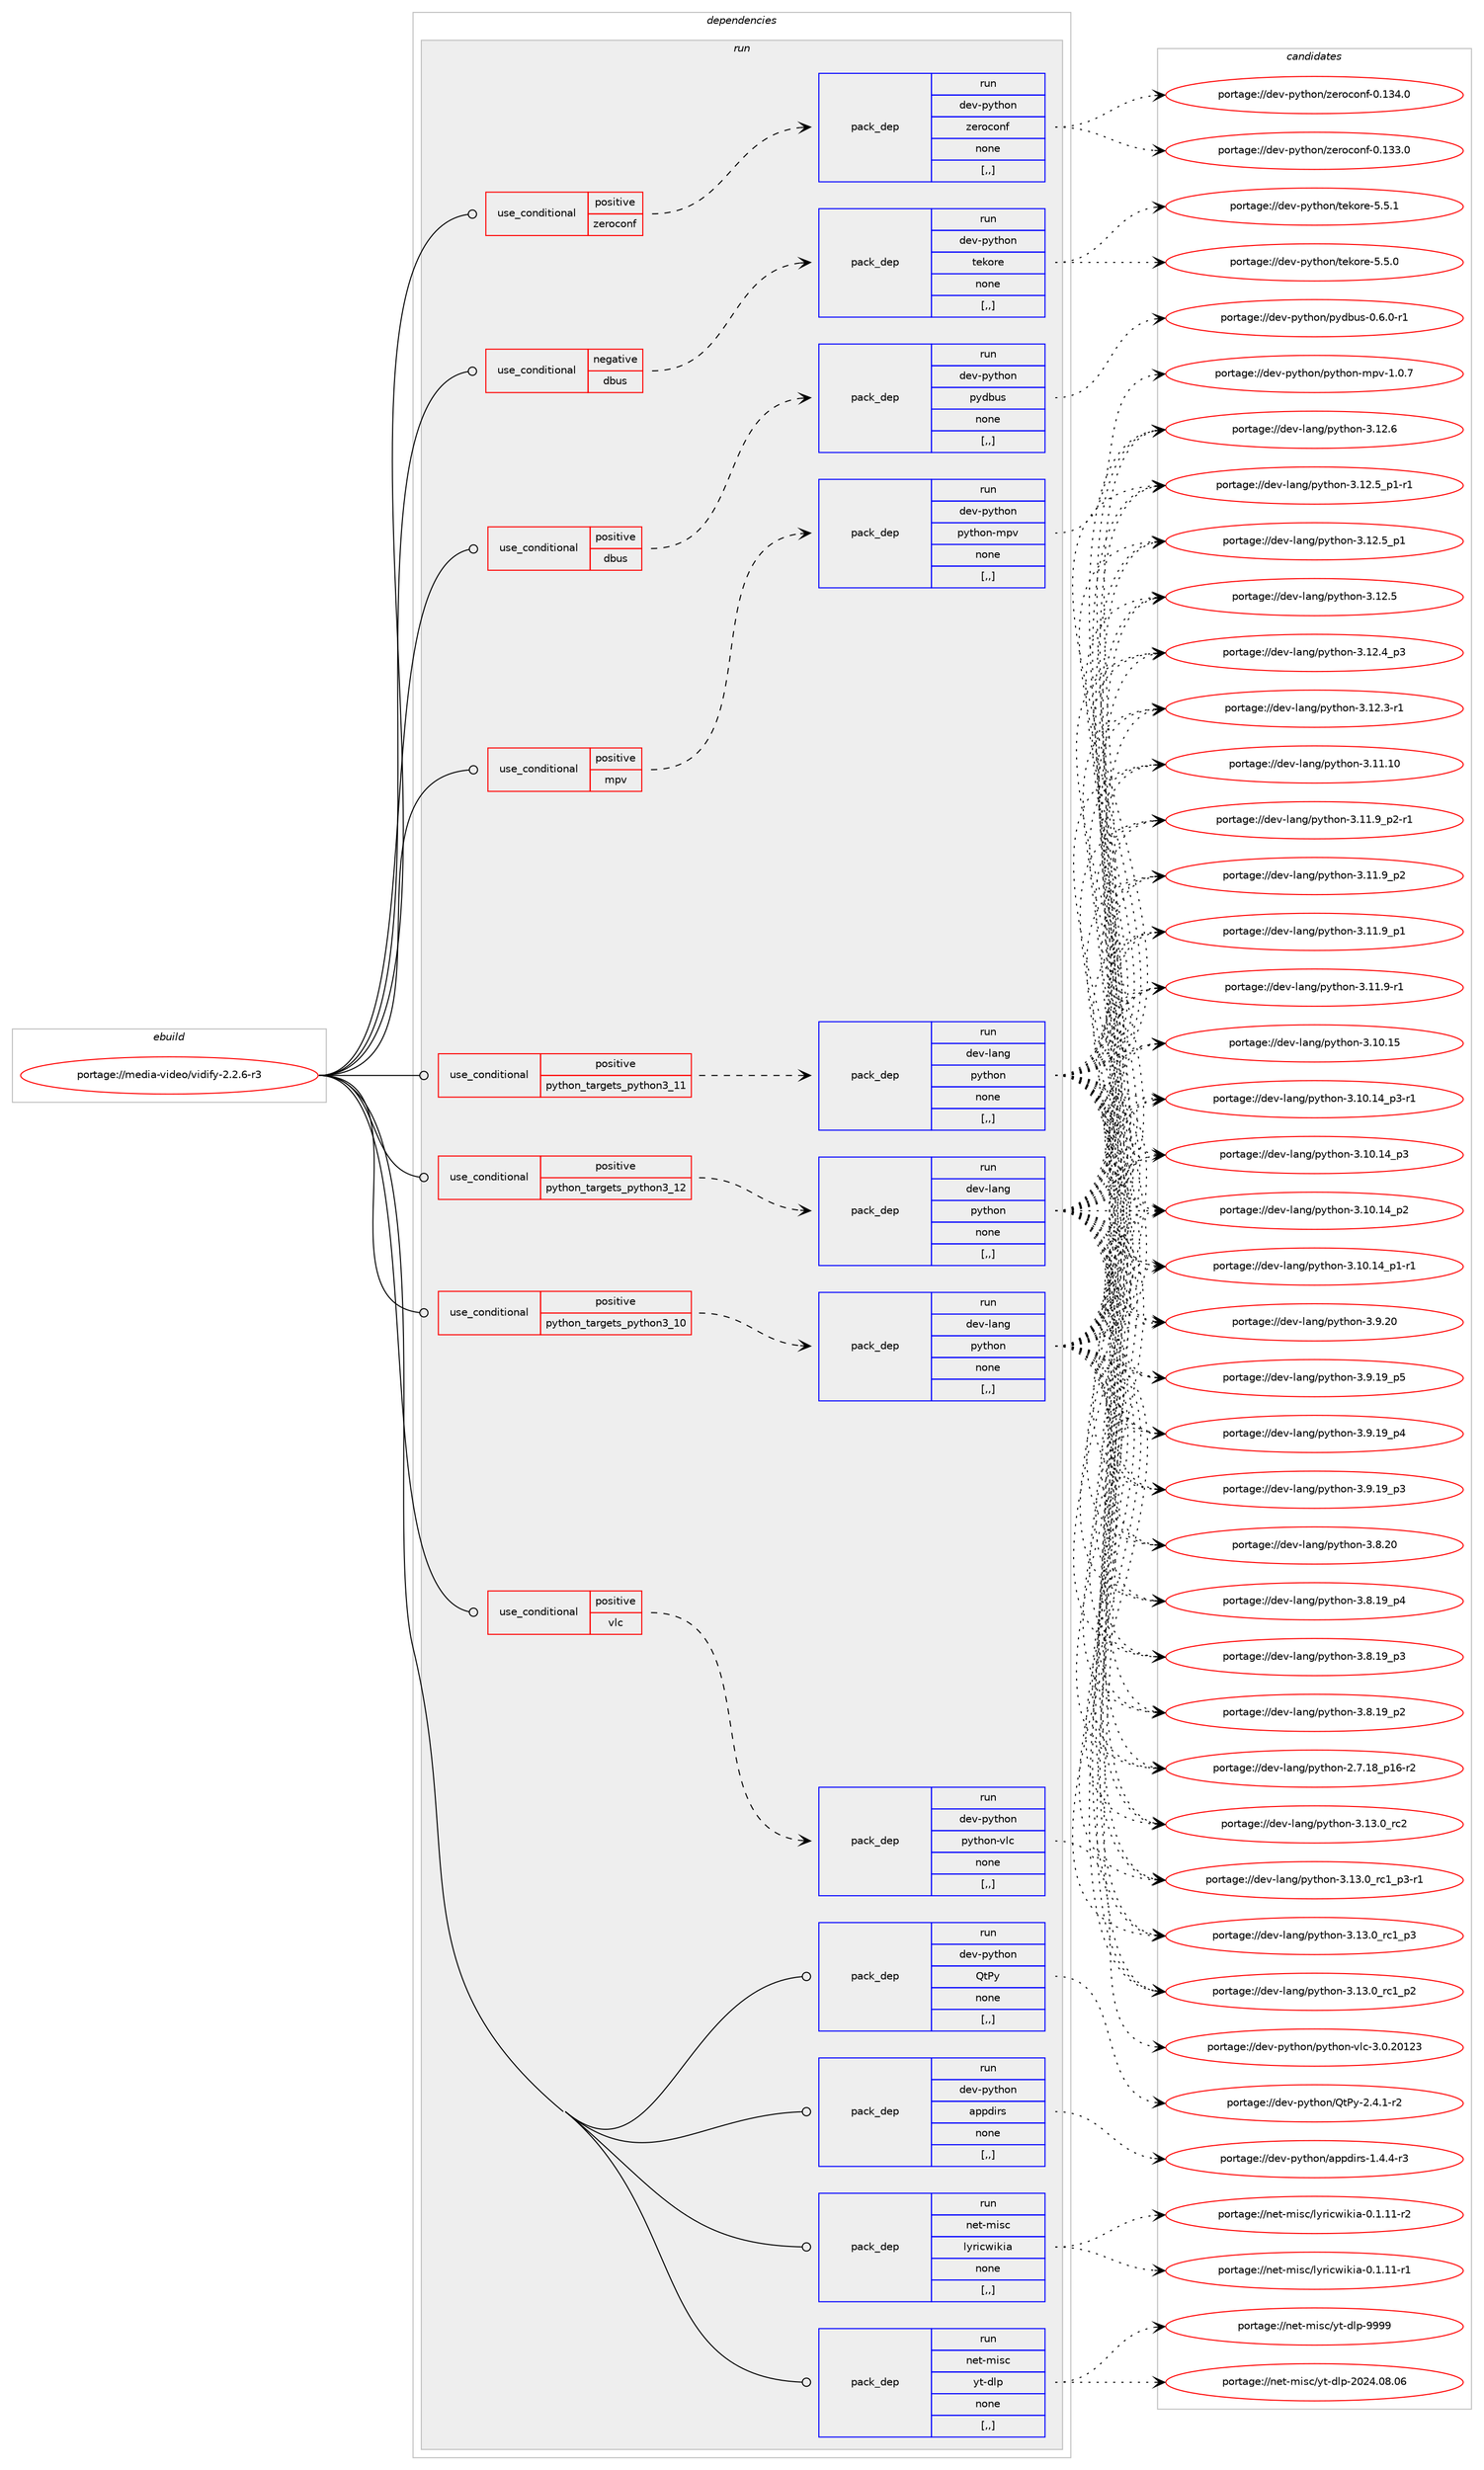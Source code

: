 digraph prolog {

# *************
# Graph options
# *************

newrank=true;
concentrate=true;
compound=true;
graph [rankdir=LR,fontname=Helvetica,fontsize=10,ranksep=1.5];#, ranksep=2.5, nodesep=0.2];
edge  [arrowhead=vee];
node  [fontname=Helvetica,fontsize=10];

# **********
# The ebuild
# **********

subgraph cluster_leftcol {
color=gray;
label=<<i>ebuild</i>>;
id [label="portage://media-video/vidify-2.2.6-r3", color=red, width=4, href="../media-video/vidify-2.2.6-r3.svg"];
}

# ****************
# The dependencies
# ****************

subgraph cluster_midcol {
color=gray;
label=<<i>dependencies</i>>;
subgraph cluster_compile {
fillcolor="#eeeeee";
style=filled;
label=<<i>compile</i>>;
}
subgraph cluster_compileandrun {
fillcolor="#eeeeee";
style=filled;
label=<<i>compile and run</i>>;
}
subgraph cluster_run {
fillcolor="#eeeeee";
style=filled;
label=<<i>run</i>>;
subgraph cond219964 {
dependency845803 [label=<<TABLE BORDER="0" CELLBORDER="1" CELLSPACING="0" CELLPADDING="4"><TR><TD ROWSPAN="3" CELLPADDING="10">use_conditional</TD></TR><TR><TD>negative</TD></TR><TR><TD>dbus</TD></TR></TABLE>>, shape=none, color=red];
subgraph pack619536 {
dependency845804 [label=<<TABLE BORDER="0" CELLBORDER="1" CELLSPACING="0" CELLPADDING="4" WIDTH="220"><TR><TD ROWSPAN="6" CELLPADDING="30">pack_dep</TD></TR><TR><TD WIDTH="110">run</TD></TR><TR><TD>dev-python</TD></TR><TR><TD>tekore</TD></TR><TR><TD>none</TD></TR><TR><TD>[,,]</TD></TR></TABLE>>, shape=none, color=blue];
}
dependency845803:e -> dependency845804:w [weight=20,style="dashed",arrowhead="vee"];
}
id:e -> dependency845803:w [weight=20,style="solid",arrowhead="odot"];
subgraph cond219965 {
dependency845805 [label=<<TABLE BORDER="0" CELLBORDER="1" CELLSPACING="0" CELLPADDING="4"><TR><TD ROWSPAN="3" CELLPADDING="10">use_conditional</TD></TR><TR><TD>positive</TD></TR><TR><TD>dbus</TD></TR></TABLE>>, shape=none, color=red];
subgraph pack619537 {
dependency845806 [label=<<TABLE BORDER="0" CELLBORDER="1" CELLSPACING="0" CELLPADDING="4" WIDTH="220"><TR><TD ROWSPAN="6" CELLPADDING="30">pack_dep</TD></TR><TR><TD WIDTH="110">run</TD></TR><TR><TD>dev-python</TD></TR><TR><TD>pydbus</TD></TR><TR><TD>none</TD></TR><TR><TD>[,,]</TD></TR></TABLE>>, shape=none, color=blue];
}
dependency845805:e -> dependency845806:w [weight=20,style="dashed",arrowhead="vee"];
}
id:e -> dependency845805:w [weight=20,style="solid",arrowhead="odot"];
subgraph cond219966 {
dependency845807 [label=<<TABLE BORDER="0" CELLBORDER="1" CELLSPACING="0" CELLPADDING="4"><TR><TD ROWSPAN="3" CELLPADDING="10">use_conditional</TD></TR><TR><TD>positive</TD></TR><TR><TD>mpv</TD></TR></TABLE>>, shape=none, color=red];
subgraph pack619538 {
dependency845808 [label=<<TABLE BORDER="0" CELLBORDER="1" CELLSPACING="0" CELLPADDING="4" WIDTH="220"><TR><TD ROWSPAN="6" CELLPADDING="30">pack_dep</TD></TR><TR><TD WIDTH="110">run</TD></TR><TR><TD>dev-python</TD></TR><TR><TD>python-mpv</TD></TR><TR><TD>none</TD></TR><TR><TD>[,,]</TD></TR></TABLE>>, shape=none, color=blue];
}
dependency845807:e -> dependency845808:w [weight=20,style="dashed",arrowhead="vee"];
}
id:e -> dependency845807:w [weight=20,style="solid",arrowhead="odot"];
subgraph cond219967 {
dependency845809 [label=<<TABLE BORDER="0" CELLBORDER="1" CELLSPACING="0" CELLPADDING="4"><TR><TD ROWSPAN="3" CELLPADDING="10">use_conditional</TD></TR><TR><TD>positive</TD></TR><TR><TD>python_targets_python3_10</TD></TR></TABLE>>, shape=none, color=red];
subgraph pack619539 {
dependency845810 [label=<<TABLE BORDER="0" CELLBORDER="1" CELLSPACING="0" CELLPADDING="4" WIDTH="220"><TR><TD ROWSPAN="6" CELLPADDING="30">pack_dep</TD></TR><TR><TD WIDTH="110">run</TD></TR><TR><TD>dev-lang</TD></TR><TR><TD>python</TD></TR><TR><TD>none</TD></TR><TR><TD>[,,]</TD></TR></TABLE>>, shape=none, color=blue];
}
dependency845809:e -> dependency845810:w [weight=20,style="dashed",arrowhead="vee"];
}
id:e -> dependency845809:w [weight=20,style="solid",arrowhead="odot"];
subgraph cond219968 {
dependency845811 [label=<<TABLE BORDER="0" CELLBORDER="1" CELLSPACING="0" CELLPADDING="4"><TR><TD ROWSPAN="3" CELLPADDING="10">use_conditional</TD></TR><TR><TD>positive</TD></TR><TR><TD>python_targets_python3_11</TD></TR></TABLE>>, shape=none, color=red];
subgraph pack619540 {
dependency845812 [label=<<TABLE BORDER="0" CELLBORDER="1" CELLSPACING="0" CELLPADDING="4" WIDTH="220"><TR><TD ROWSPAN="6" CELLPADDING="30">pack_dep</TD></TR><TR><TD WIDTH="110">run</TD></TR><TR><TD>dev-lang</TD></TR><TR><TD>python</TD></TR><TR><TD>none</TD></TR><TR><TD>[,,]</TD></TR></TABLE>>, shape=none, color=blue];
}
dependency845811:e -> dependency845812:w [weight=20,style="dashed",arrowhead="vee"];
}
id:e -> dependency845811:w [weight=20,style="solid",arrowhead="odot"];
subgraph cond219969 {
dependency845813 [label=<<TABLE BORDER="0" CELLBORDER="1" CELLSPACING="0" CELLPADDING="4"><TR><TD ROWSPAN="3" CELLPADDING="10">use_conditional</TD></TR><TR><TD>positive</TD></TR><TR><TD>python_targets_python3_12</TD></TR></TABLE>>, shape=none, color=red];
subgraph pack619541 {
dependency845814 [label=<<TABLE BORDER="0" CELLBORDER="1" CELLSPACING="0" CELLPADDING="4" WIDTH="220"><TR><TD ROWSPAN="6" CELLPADDING="30">pack_dep</TD></TR><TR><TD WIDTH="110">run</TD></TR><TR><TD>dev-lang</TD></TR><TR><TD>python</TD></TR><TR><TD>none</TD></TR><TR><TD>[,,]</TD></TR></TABLE>>, shape=none, color=blue];
}
dependency845813:e -> dependency845814:w [weight=20,style="dashed",arrowhead="vee"];
}
id:e -> dependency845813:w [weight=20,style="solid",arrowhead="odot"];
subgraph cond219970 {
dependency845815 [label=<<TABLE BORDER="0" CELLBORDER="1" CELLSPACING="0" CELLPADDING="4"><TR><TD ROWSPAN="3" CELLPADDING="10">use_conditional</TD></TR><TR><TD>positive</TD></TR><TR><TD>vlc</TD></TR></TABLE>>, shape=none, color=red];
subgraph pack619542 {
dependency845816 [label=<<TABLE BORDER="0" CELLBORDER="1" CELLSPACING="0" CELLPADDING="4" WIDTH="220"><TR><TD ROWSPAN="6" CELLPADDING="30">pack_dep</TD></TR><TR><TD WIDTH="110">run</TD></TR><TR><TD>dev-python</TD></TR><TR><TD>python-vlc</TD></TR><TR><TD>none</TD></TR><TR><TD>[,,]</TD></TR></TABLE>>, shape=none, color=blue];
}
dependency845815:e -> dependency845816:w [weight=20,style="dashed",arrowhead="vee"];
}
id:e -> dependency845815:w [weight=20,style="solid",arrowhead="odot"];
subgraph cond219971 {
dependency845817 [label=<<TABLE BORDER="0" CELLBORDER="1" CELLSPACING="0" CELLPADDING="4"><TR><TD ROWSPAN="3" CELLPADDING="10">use_conditional</TD></TR><TR><TD>positive</TD></TR><TR><TD>zeroconf</TD></TR></TABLE>>, shape=none, color=red];
subgraph pack619543 {
dependency845818 [label=<<TABLE BORDER="0" CELLBORDER="1" CELLSPACING="0" CELLPADDING="4" WIDTH="220"><TR><TD ROWSPAN="6" CELLPADDING="30">pack_dep</TD></TR><TR><TD WIDTH="110">run</TD></TR><TR><TD>dev-python</TD></TR><TR><TD>zeroconf</TD></TR><TR><TD>none</TD></TR><TR><TD>[,,]</TD></TR></TABLE>>, shape=none, color=blue];
}
dependency845817:e -> dependency845818:w [weight=20,style="dashed",arrowhead="vee"];
}
id:e -> dependency845817:w [weight=20,style="solid",arrowhead="odot"];
subgraph pack619544 {
dependency845819 [label=<<TABLE BORDER="0" CELLBORDER="1" CELLSPACING="0" CELLPADDING="4" WIDTH="220"><TR><TD ROWSPAN="6" CELLPADDING="30">pack_dep</TD></TR><TR><TD WIDTH="110">run</TD></TR><TR><TD>dev-python</TD></TR><TR><TD>QtPy</TD></TR><TR><TD>none</TD></TR><TR><TD>[,,]</TD></TR></TABLE>>, shape=none, color=blue];
}
id:e -> dependency845819:w [weight=20,style="solid",arrowhead="odot"];
subgraph pack619545 {
dependency845820 [label=<<TABLE BORDER="0" CELLBORDER="1" CELLSPACING="0" CELLPADDING="4" WIDTH="220"><TR><TD ROWSPAN="6" CELLPADDING="30">pack_dep</TD></TR><TR><TD WIDTH="110">run</TD></TR><TR><TD>dev-python</TD></TR><TR><TD>appdirs</TD></TR><TR><TD>none</TD></TR><TR><TD>[,,]</TD></TR></TABLE>>, shape=none, color=blue];
}
id:e -> dependency845820:w [weight=20,style="solid",arrowhead="odot"];
subgraph pack619546 {
dependency845821 [label=<<TABLE BORDER="0" CELLBORDER="1" CELLSPACING="0" CELLPADDING="4" WIDTH="220"><TR><TD ROWSPAN="6" CELLPADDING="30">pack_dep</TD></TR><TR><TD WIDTH="110">run</TD></TR><TR><TD>net-misc</TD></TR><TR><TD>lyricwikia</TD></TR><TR><TD>none</TD></TR><TR><TD>[,,]</TD></TR></TABLE>>, shape=none, color=blue];
}
id:e -> dependency845821:w [weight=20,style="solid",arrowhead="odot"];
subgraph pack619547 {
dependency845822 [label=<<TABLE BORDER="0" CELLBORDER="1" CELLSPACING="0" CELLPADDING="4" WIDTH="220"><TR><TD ROWSPAN="6" CELLPADDING="30">pack_dep</TD></TR><TR><TD WIDTH="110">run</TD></TR><TR><TD>net-misc</TD></TR><TR><TD>yt-dlp</TD></TR><TR><TD>none</TD></TR><TR><TD>[,,]</TD></TR></TABLE>>, shape=none, color=blue];
}
id:e -> dependency845822:w [weight=20,style="solid",arrowhead="odot"];
}
}

# **************
# The candidates
# **************

subgraph cluster_choices {
rank=same;
color=gray;
label=<<i>candidates</i>>;

subgraph choice619536 {
color=black;
nodesep=1;
choice1001011184511212111610411111047116101107111114101455346534649 [label="portage://dev-python/tekore-5.5.1", color=red, width=4,href="../dev-python/tekore-5.5.1.svg"];
choice1001011184511212111610411111047116101107111114101455346534648 [label="portage://dev-python/tekore-5.5.0", color=red, width=4,href="../dev-python/tekore-5.5.0.svg"];
dependency845804:e -> choice1001011184511212111610411111047116101107111114101455346534649:w [style=dotted,weight="100"];
dependency845804:e -> choice1001011184511212111610411111047116101107111114101455346534648:w [style=dotted,weight="100"];
}
subgraph choice619537 {
color=black;
nodesep=1;
choice1001011184511212111610411111047112121100981171154548465446484511449 [label="portage://dev-python/pydbus-0.6.0-r1", color=red, width=4,href="../dev-python/pydbus-0.6.0-r1.svg"];
dependency845806:e -> choice1001011184511212111610411111047112121100981171154548465446484511449:w [style=dotted,weight="100"];
}
subgraph choice619538 {
color=black;
nodesep=1;
choice100101118451121211161041111104711212111610411111045109112118454946484655 [label="portage://dev-python/python-mpv-1.0.7", color=red, width=4,href="../dev-python/python-mpv-1.0.7.svg"];
dependency845808:e -> choice100101118451121211161041111104711212111610411111045109112118454946484655:w [style=dotted,weight="100"];
}
subgraph choice619539 {
color=black;
nodesep=1;
choice10010111845108971101034711212111610411111045514649514648951149950 [label="portage://dev-lang/python-3.13.0_rc2", color=red, width=4,href="../dev-lang/python-3.13.0_rc2.svg"];
choice1001011184510897110103471121211161041111104551464951464895114994995112514511449 [label="portage://dev-lang/python-3.13.0_rc1_p3-r1", color=red, width=4,href="../dev-lang/python-3.13.0_rc1_p3-r1.svg"];
choice100101118451089711010347112121116104111110455146495146489511499499511251 [label="portage://dev-lang/python-3.13.0_rc1_p3", color=red, width=4,href="../dev-lang/python-3.13.0_rc1_p3.svg"];
choice100101118451089711010347112121116104111110455146495146489511499499511250 [label="portage://dev-lang/python-3.13.0_rc1_p2", color=red, width=4,href="../dev-lang/python-3.13.0_rc1_p2.svg"];
choice10010111845108971101034711212111610411111045514649504654 [label="portage://dev-lang/python-3.12.6", color=red, width=4,href="../dev-lang/python-3.12.6.svg"];
choice1001011184510897110103471121211161041111104551464950465395112494511449 [label="portage://dev-lang/python-3.12.5_p1-r1", color=red, width=4,href="../dev-lang/python-3.12.5_p1-r1.svg"];
choice100101118451089711010347112121116104111110455146495046539511249 [label="portage://dev-lang/python-3.12.5_p1", color=red, width=4,href="../dev-lang/python-3.12.5_p1.svg"];
choice10010111845108971101034711212111610411111045514649504653 [label="portage://dev-lang/python-3.12.5", color=red, width=4,href="../dev-lang/python-3.12.5.svg"];
choice100101118451089711010347112121116104111110455146495046529511251 [label="portage://dev-lang/python-3.12.4_p3", color=red, width=4,href="../dev-lang/python-3.12.4_p3.svg"];
choice100101118451089711010347112121116104111110455146495046514511449 [label="portage://dev-lang/python-3.12.3-r1", color=red, width=4,href="../dev-lang/python-3.12.3-r1.svg"];
choice1001011184510897110103471121211161041111104551464949464948 [label="portage://dev-lang/python-3.11.10", color=red, width=4,href="../dev-lang/python-3.11.10.svg"];
choice1001011184510897110103471121211161041111104551464949465795112504511449 [label="portage://dev-lang/python-3.11.9_p2-r1", color=red, width=4,href="../dev-lang/python-3.11.9_p2-r1.svg"];
choice100101118451089711010347112121116104111110455146494946579511250 [label="portage://dev-lang/python-3.11.9_p2", color=red, width=4,href="../dev-lang/python-3.11.9_p2.svg"];
choice100101118451089711010347112121116104111110455146494946579511249 [label="portage://dev-lang/python-3.11.9_p1", color=red, width=4,href="../dev-lang/python-3.11.9_p1.svg"];
choice100101118451089711010347112121116104111110455146494946574511449 [label="portage://dev-lang/python-3.11.9-r1", color=red, width=4,href="../dev-lang/python-3.11.9-r1.svg"];
choice1001011184510897110103471121211161041111104551464948464953 [label="portage://dev-lang/python-3.10.15", color=red, width=4,href="../dev-lang/python-3.10.15.svg"];
choice100101118451089711010347112121116104111110455146494846495295112514511449 [label="portage://dev-lang/python-3.10.14_p3-r1", color=red, width=4,href="../dev-lang/python-3.10.14_p3-r1.svg"];
choice10010111845108971101034711212111610411111045514649484649529511251 [label="portage://dev-lang/python-3.10.14_p3", color=red, width=4,href="../dev-lang/python-3.10.14_p3.svg"];
choice10010111845108971101034711212111610411111045514649484649529511250 [label="portage://dev-lang/python-3.10.14_p2", color=red, width=4,href="../dev-lang/python-3.10.14_p2.svg"];
choice100101118451089711010347112121116104111110455146494846495295112494511449 [label="portage://dev-lang/python-3.10.14_p1-r1", color=red, width=4,href="../dev-lang/python-3.10.14_p1-r1.svg"];
choice10010111845108971101034711212111610411111045514657465048 [label="portage://dev-lang/python-3.9.20", color=red, width=4,href="../dev-lang/python-3.9.20.svg"];
choice100101118451089711010347112121116104111110455146574649579511253 [label="portage://dev-lang/python-3.9.19_p5", color=red, width=4,href="../dev-lang/python-3.9.19_p5.svg"];
choice100101118451089711010347112121116104111110455146574649579511252 [label="portage://dev-lang/python-3.9.19_p4", color=red, width=4,href="../dev-lang/python-3.9.19_p4.svg"];
choice100101118451089711010347112121116104111110455146574649579511251 [label="portage://dev-lang/python-3.9.19_p3", color=red, width=4,href="../dev-lang/python-3.9.19_p3.svg"];
choice10010111845108971101034711212111610411111045514656465048 [label="portage://dev-lang/python-3.8.20", color=red, width=4,href="../dev-lang/python-3.8.20.svg"];
choice100101118451089711010347112121116104111110455146564649579511252 [label="portage://dev-lang/python-3.8.19_p4", color=red, width=4,href="../dev-lang/python-3.8.19_p4.svg"];
choice100101118451089711010347112121116104111110455146564649579511251 [label="portage://dev-lang/python-3.8.19_p3", color=red, width=4,href="../dev-lang/python-3.8.19_p3.svg"];
choice100101118451089711010347112121116104111110455146564649579511250 [label="portage://dev-lang/python-3.8.19_p2", color=red, width=4,href="../dev-lang/python-3.8.19_p2.svg"];
choice100101118451089711010347112121116104111110455046554649569511249544511450 [label="portage://dev-lang/python-2.7.18_p16-r2", color=red, width=4,href="../dev-lang/python-2.7.18_p16-r2.svg"];
dependency845810:e -> choice10010111845108971101034711212111610411111045514649514648951149950:w [style=dotted,weight="100"];
dependency845810:e -> choice1001011184510897110103471121211161041111104551464951464895114994995112514511449:w [style=dotted,weight="100"];
dependency845810:e -> choice100101118451089711010347112121116104111110455146495146489511499499511251:w [style=dotted,weight="100"];
dependency845810:e -> choice100101118451089711010347112121116104111110455146495146489511499499511250:w [style=dotted,weight="100"];
dependency845810:e -> choice10010111845108971101034711212111610411111045514649504654:w [style=dotted,weight="100"];
dependency845810:e -> choice1001011184510897110103471121211161041111104551464950465395112494511449:w [style=dotted,weight="100"];
dependency845810:e -> choice100101118451089711010347112121116104111110455146495046539511249:w [style=dotted,weight="100"];
dependency845810:e -> choice10010111845108971101034711212111610411111045514649504653:w [style=dotted,weight="100"];
dependency845810:e -> choice100101118451089711010347112121116104111110455146495046529511251:w [style=dotted,weight="100"];
dependency845810:e -> choice100101118451089711010347112121116104111110455146495046514511449:w [style=dotted,weight="100"];
dependency845810:e -> choice1001011184510897110103471121211161041111104551464949464948:w [style=dotted,weight="100"];
dependency845810:e -> choice1001011184510897110103471121211161041111104551464949465795112504511449:w [style=dotted,weight="100"];
dependency845810:e -> choice100101118451089711010347112121116104111110455146494946579511250:w [style=dotted,weight="100"];
dependency845810:e -> choice100101118451089711010347112121116104111110455146494946579511249:w [style=dotted,weight="100"];
dependency845810:e -> choice100101118451089711010347112121116104111110455146494946574511449:w [style=dotted,weight="100"];
dependency845810:e -> choice1001011184510897110103471121211161041111104551464948464953:w [style=dotted,weight="100"];
dependency845810:e -> choice100101118451089711010347112121116104111110455146494846495295112514511449:w [style=dotted,weight="100"];
dependency845810:e -> choice10010111845108971101034711212111610411111045514649484649529511251:w [style=dotted,weight="100"];
dependency845810:e -> choice10010111845108971101034711212111610411111045514649484649529511250:w [style=dotted,weight="100"];
dependency845810:e -> choice100101118451089711010347112121116104111110455146494846495295112494511449:w [style=dotted,weight="100"];
dependency845810:e -> choice10010111845108971101034711212111610411111045514657465048:w [style=dotted,weight="100"];
dependency845810:e -> choice100101118451089711010347112121116104111110455146574649579511253:w [style=dotted,weight="100"];
dependency845810:e -> choice100101118451089711010347112121116104111110455146574649579511252:w [style=dotted,weight="100"];
dependency845810:e -> choice100101118451089711010347112121116104111110455146574649579511251:w [style=dotted,weight="100"];
dependency845810:e -> choice10010111845108971101034711212111610411111045514656465048:w [style=dotted,weight="100"];
dependency845810:e -> choice100101118451089711010347112121116104111110455146564649579511252:w [style=dotted,weight="100"];
dependency845810:e -> choice100101118451089711010347112121116104111110455146564649579511251:w [style=dotted,weight="100"];
dependency845810:e -> choice100101118451089711010347112121116104111110455146564649579511250:w [style=dotted,weight="100"];
dependency845810:e -> choice100101118451089711010347112121116104111110455046554649569511249544511450:w [style=dotted,weight="100"];
}
subgraph choice619540 {
color=black;
nodesep=1;
choice10010111845108971101034711212111610411111045514649514648951149950 [label="portage://dev-lang/python-3.13.0_rc2", color=red, width=4,href="../dev-lang/python-3.13.0_rc2.svg"];
choice1001011184510897110103471121211161041111104551464951464895114994995112514511449 [label="portage://dev-lang/python-3.13.0_rc1_p3-r1", color=red, width=4,href="../dev-lang/python-3.13.0_rc1_p3-r1.svg"];
choice100101118451089711010347112121116104111110455146495146489511499499511251 [label="portage://dev-lang/python-3.13.0_rc1_p3", color=red, width=4,href="../dev-lang/python-3.13.0_rc1_p3.svg"];
choice100101118451089711010347112121116104111110455146495146489511499499511250 [label="portage://dev-lang/python-3.13.0_rc1_p2", color=red, width=4,href="../dev-lang/python-3.13.0_rc1_p2.svg"];
choice10010111845108971101034711212111610411111045514649504654 [label="portage://dev-lang/python-3.12.6", color=red, width=4,href="../dev-lang/python-3.12.6.svg"];
choice1001011184510897110103471121211161041111104551464950465395112494511449 [label="portage://dev-lang/python-3.12.5_p1-r1", color=red, width=4,href="../dev-lang/python-3.12.5_p1-r1.svg"];
choice100101118451089711010347112121116104111110455146495046539511249 [label="portage://dev-lang/python-3.12.5_p1", color=red, width=4,href="../dev-lang/python-3.12.5_p1.svg"];
choice10010111845108971101034711212111610411111045514649504653 [label="portage://dev-lang/python-3.12.5", color=red, width=4,href="../dev-lang/python-3.12.5.svg"];
choice100101118451089711010347112121116104111110455146495046529511251 [label="portage://dev-lang/python-3.12.4_p3", color=red, width=4,href="../dev-lang/python-3.12.4_p3.svg"];
choice100101118451089711010347112121116104111110455146495046514511449 [label="portage://dev-lang/python-3.12.3-r1", color=red, width=4,href="../dev-lang/python-3.12.3-r1.svg"];
choice1001011184510897110103471121211161041111104551464949464948 [label="portage://dev-lang/python-3.11.10", color=red, width=4,href="../dev-lang/python-3.11.10.svg"];
choice1001011184510897110103471121211161041111104551464949465795112504511449 [label="portage://dev-lang/python-3.11.9_p2-r1", color=red, width=4,href="../dev-lang/python-3.11.9_p2-r1.svg"];
choice100101118451089711010347112121116104111110455146494946579511250 [label="portage://dev-lang/python-3.11.9_p2", color=red, width=4,href="../dev-lang/python-3.11.9_p2.svg"];
choice100101118451089711010347112121116104111110455146494946579511249 [label="portage://dev-lang/python-3.11.9_p1", color=red, width=4,href="../dev-lang/python-3.11.9_p1.svg"];
choice100101118451089711010347112121116104111110455146494946574511449 [label="portage://dev-lang/python-3.11.9-r1", color=red, width=4,href="../dev-lang/python-3.11.9-r1.svg"];
choice1001011184510897110103471121211161041111104551464948464953 [label="portage://dev-lang/python-3.10.15", color=red, width=4,href="../dev-lang/python-3.10.15.svg"];
choice100101118451089711010347112121116104111110455146494846495295112514511449 [label="portage://dev-lang/python-3.10.14_p3-r1", color=red, width=4,href="../dev-lang/python-3.10.14_p3-r1.svg"];
choice10010111845108971101034711212111610411111045514649484649529511251 [label="portage://dev-lang/python-3.10.14_p3", color=red, width=4,href="../dev-lang/python-3.10.14_p3.svg"];
choice10010111845108971101034711212111610411111045514649484649529511250 [label="portage://dev-lang/python-3.10.14_p2", color=red, width=4,href="../dev-lang/python-3.10.14_p2.svg"];
choice100101118451089711010347112121116104111110455146494846495295112494511449 [label="portage://dev-lang/python-3.10.14_p1-r1", color=red, width=4,href="../dev-lang/python-3.10.14_p1-r1.svg"];
choice10010111845108971101034711212111610411111045514657465048 [label="portage://dev-lang/python-3.9.20", color=red, width=4,href="../dev-lang/python-3.9.20.svg"];
choice100101118451089711010347112121116104111110455146574649579511253 [label="portage://dev-lang/python-3.9.19_p5", color=red, width=4,href="../dev-lang/python-3.9.19_p5.svg"];
choice100101118451089711010347112121116104111110455146574649579511252 [label="portage://dev-lang/python-3.9.19_p4", color=red, width=4,href="../dev-lang/python-3.9.19_p4.svg"];
choice100101118451089711010347112121116104111110455146574649579511251 [label="portage://dev-lang/python-3.9.19_p3", color=red, width=4,href="../dev-lang/python-3.9.19_p3.svg"];
choice10010111845108971101034711212111610411111045514656465048 [label="portage://dev-lang/python-3.8.20", color=red, width=4,href="../dev-lang/python-3.8.20.svg"];
choice100101118451089711010347112121116104111110455146564649579511252 [label="portage://dev-lang/python-3.8.19_p4", color=red, width=4,href="../dev-lang/python-3.8.19_p4.svg"];
choice100101118451089711010347112121116104111110455146564649579511251 [label="portage://dev-lang/python-3.8.19_p3", color=red, width=4,href="../dev-lang/python-3.8.19_p3.svg"];
choice100101118451089711010347112121116104111110455146564649579511250 [label="portage://dev-lang/python-3.8.19_p2", color=red, width=4,href="../dev-lang/python-3.8.19_p2.svg"];
choice100101118451089711010347112121116104111110455046554649569511249544511450 [label="portage://dev-lang/python-2.7.18_p16-r2", color=red, width=4,href="../dev-lang/python-2.7.18_p16-r2.svg"];
dependency845812:e -> choice10010111845108971101034711212111610411111045514649514648951149950:w [style=dotted,weight="100"];
dependency845812:e -> choice1001011184510897110103471121211161041111104551464951464895114994995112514511449:w [style=dotted,weight="100"];
dependency845812:e -> choice100101118451089711010347112121116104111110455146495146489511499499511251:w [style=dotted,weight="100"];
dependency845812:e -> choice100101118451089711010347112121116104111110455146495146489511499499511250:w [style=dotted,weight="100"];
dependency845812:e -> choice10010111845108971101034711212111610411111045514649504654:w [style=dotted,weight="100"];
dependency845812:e -> choice1001011184510897110103471121211161041111104551464950465395112494511449:w [style=dotted,weight="100"];
dependency845812:e -> choice100101118451089711010347112121116104111110455146495046539511249:w [style=dotted,weight="100"];
dependency845812:e -> choice10010111845108971101034711212111610411111045514649504653:w [style=dotted,weight="100"];
dependency845812:e -> choice100101118451089711010347112121116104111110455146495046529511251:w [style=dotted,weight="100"];
dependency845812:e -> choice100101118451089711010347112121116104111110455146495046514511449:w [style=dotted,weight="100"];
dependency845812:e -> choice1001011184510897110103471121211161041111104551464949464948:w [style=dotted,weight="100"];
dependency845812:e -> choice1001011184510897110103471121211161041111104551464949465795112504511449:w [style=dotted,weight="100"];
dependency845812:e -> choice100101118451089711010347112121116104111110455146494946579511250:w [style=dotted,weight="100"];
dependency845812:e -> choice100101118451089711010347112121116104111110455146494946579511249:w [style=dotted,weight="100"];
dependency845812:e -> choice100101118451089711010347112121116104111110455146494946574511449:w [style=dotted,weight="100"];
dependency845812:e -> choice1001011184510897110103471121211161041111104551464948464953:w [style=dotted,weight="100"];
dependency845812:e -> choice100101118451089711010347112121116104111110455146494846495295112514511449:w [style=dotted,weight="100"];
dependency845812:e -> choice10010111845108971101034711212111610411111045514649484649529511251:w [style=dotted,weight="100"];
dependency845812:e -> choice10010111845108971101034711212111610411111045514649484649529511250:w [style=dotted,weight="100"];
dependency845812:e -> choice100101118451089711010347112121116104111110455146494846495295112494511449:w [style=dotted,weight="100"];
dependency845812:e -> choice10010111845108971101034711212111610411111045514657465048:w [style=dotted,weight="100"];
dependency845812:e -> choice100101118451089711010347112121116104111110455146574649579511253:w [style=dotted,weight="100"];
dependency845812:e -> choice100101118451089711010347112121116104111110455146574649579511252:w [style=dotted,weight="100"];
dependency845812:e -> choice100101118451089711010347112121116104111110455146574649579511251:w [style=dotted,weight="100"];
dependency845812:e -> choice10010111845108971101034711212111610411111045514656465048:w [style=dotted,weight="100"];
dependency845812:e -> choice100101118451089711010347112121116104111110455146564649579511252:w [style=dotted,weight="100"];
dependency845812:e -> choice100101118451089711010347112121116104111110455146564649579511251:w [style=dotted,weight="100"];
dependency845812:e -> choice100101118451089711010347112121116104111110455146564649579511250:w [style=dotted,weight="100"];
dependency845812:e -> choice100101118451089711010347112121116104111110455046554649569511249544511450:w [style=dotted,weight="100"];
}
subgraph choice619541 {
color=black;
nodesep=1;
choice10010111845108971101034711212111610411111045514649514648951149950 [label="portage://dev-lang/python-3.13.0_rc2", color=red, width=4,href="../dev-lang/python-3.13.0_rc2.svg"];
choice1001011184510897110103471121211161041111104551464951464895114994995112514511449 [label="portage://dev-lang/python-3.13.0_rc1_p3-r1", color=red, width=4,href="../dev-lang/python-3.13.0_rc1_p3-r1.svg"];
choice100101118451089711010347112121116104111110455146495146489511499499511251 [label="portage://dev-lang/python-3.13.0_rc1_p3", color=red, width=4,href="../dev-lang/python-3.13.0_rc1_p3.svg"];
choice100101118451089711010347112121116104111110455146495146489511499499511250 [label="portage://dev-lang/python-3.13.0_rc1_p2", color=red, width=4,href="../dev-lang/python-3.13.0_rc1_p2.svg"];
choice10010111845108971101034711212111610411111045514649504654 [label="portage://dev-lang/python-3.12.6", color=red, width=4,href="../dev-lang/python-3.12.6.svg"];
choice1001011184510897110103471121211161041111104551464950465395112494511449 [label="portage://dev-lang/python-3.12.5_p1-r1", color=red, width=4,href="../dev-lang/python-3.12.5_p1-r1.svg"];
choice100101118451089711010347112121116104111110455146495046539511249 [label="portage://dev-lang/python-3.12.5_p1", color=red, width=4,href="../dev-lang/python-3.12.5_p1.svg"];
choice10010111845108971101034711212111610411111045514649504653 [label="portage://dev-lang/python-3.12.5", color=red, width=4,href="../dev-lang/python-3.12.5.svg"];
choice100101118451089711010347112121116104111110455146495046529511251 [label="portage://dev-lang/python-3.12.4_p3", color=red, width=4,href="../dev-lang/python-3.12.4_p3.svg"];
choice100101118451089711010347112121116104111110455146495046514511449 [label="portage://dev-lang/python-3.12.3-r1", color=red, width=4,href="../dev-lang/python-3.12.3-r1.svg"];
choice1001011184510897110103471121211161041111104551464949464948 [label="portage://dev-lang/python-3.11.10", color=red, width=4,href="../dev-lang/python-3.11.10.svg"];
choice1001011184510897110103471121211161041111104551464949465795112504511449 [label="portage://dev-lang/python-3.11.9_p2-r1", color=red, width=4,href="../dev-lang/python-3.11.9_p2-r1.svg"];
choice100101118451089711010347112121116104111110455146494946579511250 [label="portage://dev-lang/python-3.11.9_p2", color=red, width=4,href="../dev-lang/python-3.11.9_p2.svg"];
choice100101118451089711010347112121116104111110455146494946579511249 [label="portage://dev-lang/python-3.11.9_p1", color=red, width=4,href="../dev-lang/python-3.11.9_p1.svg"];
choice100101118451089711010347112121116104111110455146494946574511449 [label="portage://dev-lang/python-3.11.9-r1", color=red, width=4,href="../dev-lang/python-3.11.9-r1.svg"];
choice1001011184510897110103471121211161041111104551464948464953 [label="portage://dev-lang/python-3.10.15", color=red, width=4,href="../dev-lang/python-3.10.15.svg"];
choice100101118451089711010347112121116104111110455146494846495295112514511449 [label="portage://dev-lang/python-3.10.14_p3-r1", color=red, width=4,href="../dev-lang/python-3.10.14_p3-r1.svg"];
choice10010111845108971101034711212111610411111045514649484649529511251 [label="portage://dev-lang/python-3.10.14_p3", color=red, width=4,href="../dev-lang/python-3.10.14_p3.svg"];
choice10010111845108971101034711212111610411111045514649484649529511250 [label="portage://dev-lang/python-3.10.14_p2", color=red, width=4,href="../dev-lang/python-3.10.14_p2.svg"];
choice100101118451089711010347112121116104111110455146494846495295112494511449 [label="portage://dev-lang/python-3.10.14_p1-r1", color=red, width=4,href="../dev-lang/python-3.10.14_p1-r1.svg"];
choice10010111845108971101034711212111610411111045514657465048 [label="portage://dev-lang/python-3.9.20", color=red, width=4,href="../dev-lang/python-3.9.20.svg"];
choice100101118451089711010347112121116104111110455146574649579511253 [label="portage://dev-lang/python-3.9.19_p5", color=red, width=4,href="../dev-lang/python-3.9.19_p5.svg"];
choice100101118451089711010347112121116104111110455146574649579511252 [label="portage://dev-lang/python-3.9.19_p4", color=red, width=4,href="../dev-lang/python-3.9.19_p4.svg"];
choice100101118451089711010347112121116104111110455146574649579511251 [label="portage://dev-lang/python-3.9.19_p3", color=red, width=4,href="../dev-lang/python-3.9.19_p3.svg"];
choice10010111845108971101034711212111610411111045514656465048 [label="portage://dev-lang/python-3.8.20", color=red, width=4,href="../dev-lang/python-3.8.20.svg"];
choice100101118451089711010347112121116104111110455146564649579511252 [label="portage://dev-lang/python-3.8.19_p4", color=red, width=4,href="../dev-lang/python-3.8.19_p4.svg"];
choice100101118451089711010347112121116104111110455146564649579511251 [label="portage://dev-lang/python-3.8.19_p3", color=red, width=4,href="../dev-lang/python-3.8.19_p3.svg"];
choice100101118451089711010347112121116104111110455146564649579511250 [label="portage://dev-lang/python-3.8.19_p2", color=red, width=4,href="../dev-lang/python-3.8.19_p2.svg"];
choice100101118451089711010347112121116104111110455046554649569511249544511450 [label="portage://dev-lang/python-2.7.18_p16-r2", color=red, width=4,href="../dev-lang/python-2.7.18_p16-r2.svg"];
dependency845814:e -> choice10010111845108971101034711212111610411111045514649514648951149950:w [style=dotted,weight="100"];
dependency845814:e -> choice1001011184510897110103471121211161041111104551464951464895114994995112514511449:w [style=dotted,weight="100"];
dependency845814:e -> choice100101118451089711010347112121116104111110455146495146489511499499511251:w [style=dotted,weight="100"];
dependency845814:e -> choice100101118451089711010347112121116104111110455146495146489511499499511250:w [style=dotted,weight="100"];
dependency845814:e -> choice10010111845108971101034711212111610411111045514649504654:w [style=dotted,weight="100"];
dependency845814:e -> choice1001011184510897110103471121211161041111104551464950465395112494511449:w [style=dotted,weight="100"];
dependency845814:e -> choice100101118451089711010347112121116104111110455146495046539511249:w [style=dotted,weight="100"];
dependency845814:e -> choice10010111845108971101034711212111610411111045514649504653:w [style=dotted,weight="100"];
dependency845814:e -> choice100101118451089711010347112121116104111110455146495046529511251:w [style=dotted,weight="100"];
dependency845814:e -> choice100101118451089711010347112121116104111110455146495046514511449:w [style=dotted,weight="100"];
dependency845814:e -> choice1001011184510897110103471121211161041111104551464949464948:w [style=dotted,weight="100"];
dependency845814:e -> choice1001011184510897110103471121211161041111104551464949465795112504511449:w [style=dotted,weight="100"];
dependency845814:e -> choice100101118451089711010347112121116104111110455146494946579511250:w [style=dotted,weight="100"];
dependency845814:e -> choice100101118451089711010347112121116104111110455146494946579511249:w [style=dotted,weight="100"];
dependency845814:e -> choice100101118451089711010347112121116104111110455146494946574511449:w [style=dotted,weight="100"];
dependency845814:e -> choice1001011184510897110103471121211161041111104551464948464953:w [style=dotted,weight="100"];
dependency845814:e -> choice100101118451089711010347112121116104111110455146494846495295112514511449:w [style=dotted,weight="100"];
dependency845814:e -> choice10010111845108971101034711212111610411111045514649484649529511251:w [style=dotted,weight="100"];
dependency845814:e -> choice10010111845108971101034711212111610411111045514649484649529511250:w [style=dotted,weight="100"];
dependency845814:e -> choice100101118451089711010347112121116104111110455146494846495295112494511449:w [style=dotted,weight="100"];
dependency845814:e -> choice10010111845108971101034711212111610411111045514657465048:w [style=dotted,weight="100"];
dependency845814:e -> choice100101118451089711010347112121116104111110455146574649579511253:w [style=dotted,weight="100"];
dependency845814:e -> choice100101118451089711010347112121116104111110455146574649579511252:w [style=dotted,weight="100"];
dependency845814:e -> choice100101118451089711010347112121116104111110455146574649579511251:w [style=dotted,weight="100"];
dependency845814:e -> choice10010111845108971101034711212111610411111045514656465048:w [style=dotted,weight="100"];
dependency845814:e -> choice100101118451089711010347112121116104111110455146564649579511252:w [style=dotted,weight="100"];
dependency845814:e -> choice100101118451089711010347112121116104111110455146564649579511251:w [style=dotted,weight="100"];
dependency845814:e -> choice100101118451089711010347112121116104111110455146564649579511250:w [style=dotted,weight="100"];
dependency845814:e -> choice100101118451089711010347112121116104111110455046554649569511249544511450:w [style=dotted,weight="100"];
}
subgraph choice619542 {
color=black;
nodesep=1;
choice1001011184511212111610411111047112121116104111110451181089945514648465048495051 [label="portage://dev-python/python-vlc-3.0.20123", color=red, width=4,href="../dev-python/python-vlc-3.0.20123.svg"];
dependency845816:e -> choice1001011184511212111610411111047112121116104111110451181089945514648465048495051:w [style=dotted,weight="100"];
}
subgraph choice619543 {
color=black;
nodesep=1;
choice1001011184511212111610411111047122101114111991111101024548464951524648 [label="portage://dev-python/zeroconf-0.134.0", color=red, width=4,href="../dev-python/zeroconf-0.134.0.svg"];
choice1001011184511212111610411111047122101114111991111101024548464951514648 [label="portage://dev-python/zeroconf-0.133.0", color=red, width=4,href="../dev-python/zeroconf-0.133.0.svg"];
dependency845818:e -> choice1001011184511212111610411111047122101114111991111101024548464951524648:w [style=dotted,weight="100"];
dependency845818:e -> choice1001011184511212111610411111047122101114111991111101024548464951514648:w [style=dotted,weight="100"];
}
subgraph choice619544 {
color=black;
nodesep=1;
choice100101118451121211161041111104781116801214550465246494511450 [label="portage://dev-python/QtPy-2.4.1-r2", color=red, width=4,href="../dev-python/QtPy-2.4.1-r2.svg"];
dependency845819:e -> choice100101118451121211161041111104781116801214550465246494511450:w [style=dotted,weight="100"];
}
subgraph choice619545 {
color=black;
nodesep=1;
choice1001011184511212111610411111047971121121001051141154549465246524511451 [label="portage://dev-python/appdirs-1.4.4-r3", color=red, width=4,href="../dev-python/appdirs-1.4.4-r3.svg"];
dependency845820:e -> choice1001011184511212111610411111047971121121001051141154549465246524511451:w [style=dotted,weight="100"];
}
subgraph choice619546 {
color=black;
nodesep=1;
choice1101011164510910511599471081211141059911910510710597454846494649494511450 [label="portage://net-misc/lyricwikia-0.1.11-r2", color=red, width=4,href="../net-misc/lyricwikia-0.1.11-r2.svg"];
choice1101011164510910511599471081211141059911910510710597454846494649494511449 [label="portage://net-misc/lyricwikia-0.1.11-r1", color=red, width=4,href="../net-misc/lyricwikia-0.1.11-r1.svg"];
dependency845821:e -> choice1101011164510910511599471081211141059911910510710597454846494649494511450:w [style=dotted,weight="100"];
dependency845821:e -> choice1101011164510910511599471081211141059911910510710597454846494649494511449:w [style=dotted,weight="100"];
}
subgraph choice619547 {
color=black;
nodesep=1;
choice110101116451091051159947121116451001081124557575757 [label="portage://net-misc/yt-dlp-9999", color=red, width=4,href="../net-misc/yt-dlp-9999.svg"];
choice110101116451091051159947121116451001081124550485052464856464854 [label="portage://net-misc/yt-dlp-2024.08.06", color=red, width=4,href="../net-misc/yt-dlp-2024.08.06.svg"];
dependency845822:e -> choice110101116451091051159947121116451001081124557575757:w [style=dotted,weight="100"];
dependency845822:e -> choice110101116451091051159947121116451001081124550485052464856464854:w [style=dotted,weight="100"];
}
}

}
